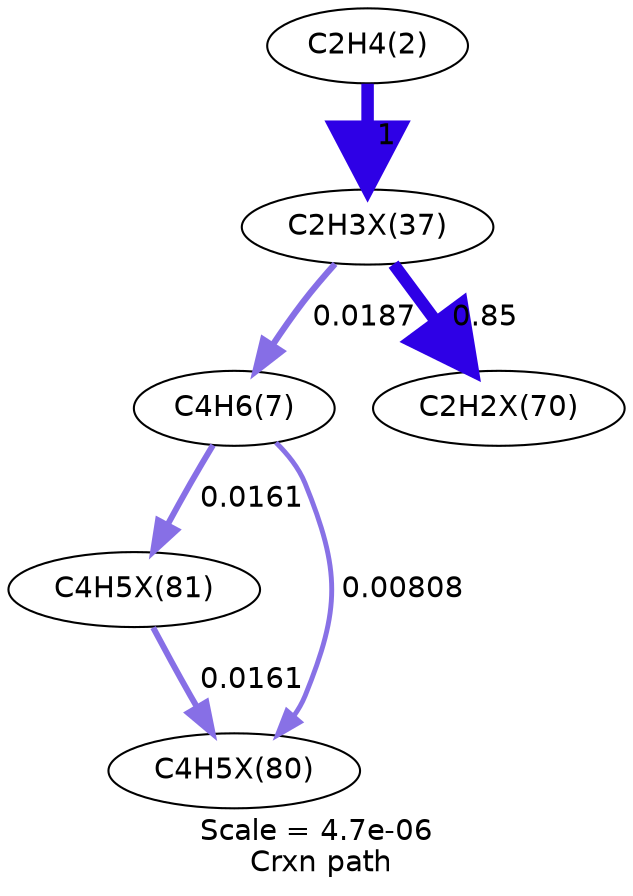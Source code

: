 digraph reaction_paths {
center=1;
s5 -> s34[fontname="Helvetica", style="setlinewidth(6)", arrowsize=3, color="0.7, 1.5, 0.9"
, label=" 1"];
s34 -> s8[fontname="Helvetica", style="setlinewidth(3)", arrowsize=1.5, color="0.7, 0.519, 0.9"
, label=" 0.0187"];
s34 -> s47[fontname="Helvetica", style="setlinewidth(5.88)", arrowsize=2.94, color="0.7, 1.35, 0.9"
, label=" 0.85"];
s8 -> s51[fontname="Helvetica", style="setlinewidth(2.88)", arrowsize=1.44, color="0.7, 0.516, 0.9"
, label=" 0.0161"];
s8 -> s50[fontname="Helvetica", style="setlinewidth(2.36)", arrowsize=1.18, color="0.7, 0.508, 0.9"
, label=" 0.00808"];
s51 -> s50[fontname="Helvetica", style="setlinewidth(2.88)", arrowsize=1.44, color="0.7, 0.516, 0.9"
, label=" 0.0161"];
s5 [ fontname="Helvetica", label="C2H4(2)"];
s8 [ fontname="Helvetica", label="C4H6(7)"];
s34 [ fontname="Helvetica", label="C2H3X(37)"];
s47 [ fontname="Helvetica", label="C2H2X(70)"];
s50 [ fontname="Helvetica", label="C4H5X(80)"];
s51 [ fontname="Helvetica", label="C4H5X(81)"];
 label = "Scale = 4.7e-06\l Crxn path";
 fontname = "Helvetica";
}
